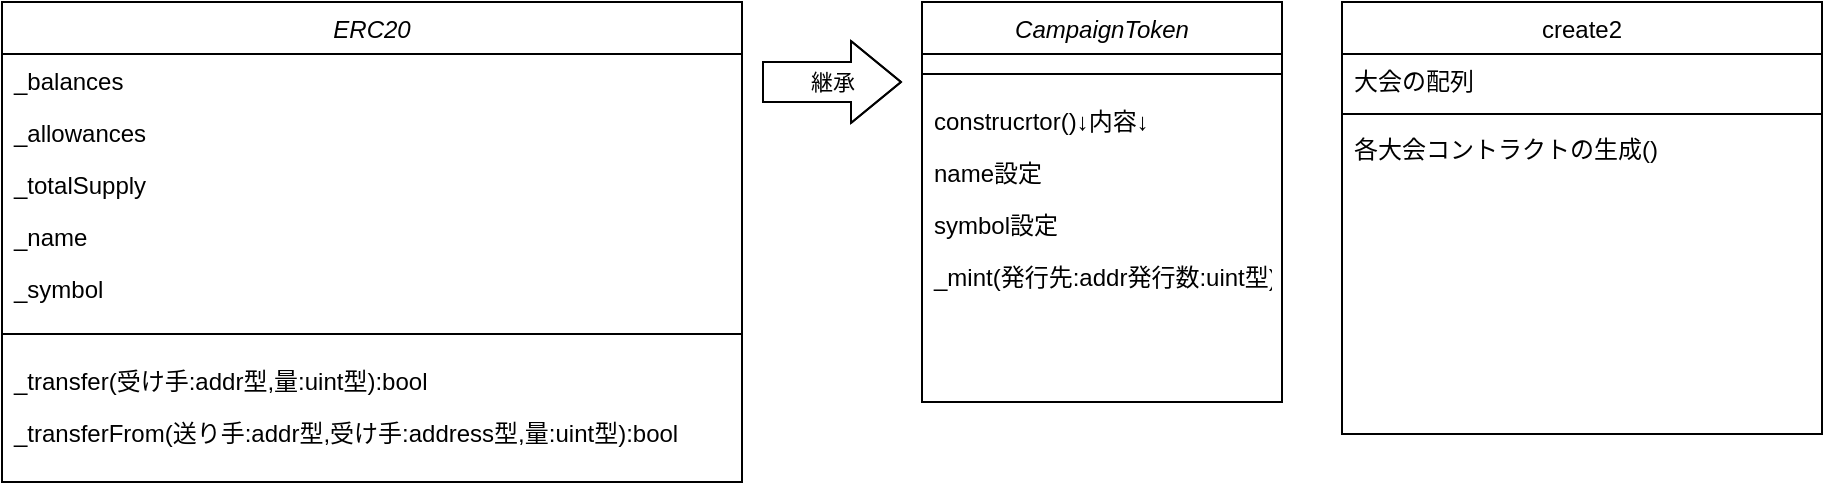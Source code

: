 <mxfile version="16.4.5" type="github">
  <diagram id="C5RBs43oDa-KdzZeNtuy" name="Page-1">
    <mxGraphModel dx="946" dy="504" grid="1" gridSize="10" guides="1" tooltips="1" connect="1" arrows="1" fold="1" page="1" pageScale="1" pageWidth="583" pageHeight="827" math="0" shadow="0">
      <root>
        <mxCell id="WIyWlLk6GJQsqaUBKTNV-0" />
        <mxCell id="WIyWlLk6GJQsqaUBKTNV-1" parent="WIyWlLk6GJQsqaUBKTNV-0" />
        <mxCell id="zkfFHV4jXpPFQw0GAbJ--0" value="CampaignToken" style="swimlane;fontStyle=2;align=center;verticalAlign=top;childLayout=stackLayout;horizontal=1;startSize=26;horizontalStack=0;resizeParent=1;resizeLast=0;collapsible=1;marginBottom=0;rounded=0;shadow=0;strokeWidth=1;" parent="WIyWlLk6GJQsqaUBKTNV-1" vertex="1">
          <mxGeometry x="480" y="40" width="180" height="200" as="geometry">
            <mxRectangle x="230" y="140" width="160" height="26" as="alternateBounds" />
          </mxGeometry>
        </mxCell>
        <mxCell id="zkfFHV4jXpPFQw0GAbJ--4" value="" style="line;html=1;strokeWidth=1;align=left;verticalAlign=middle;spacingTop=-1;spacingLeft=3;spacingRight=3;rotatable=0;labelPosition=right;points=[];portConstraint=eastwest;" parent="zkfFHV4jXpPFQw0GAbJ--0" vertex="1">
          <mxGeometry y="26" width="180" height="20" as="geometry" />
        </mxCell>
        <mxCell id="sXOqod5YsUQpEIznUET0-0" value="construcrtor()↓内容↓" style="text;align=left;verticalAlign=top;spacingLeft=4;spacingRight=4;overflow=hidden;rotatable=0;points=[[0,0.5],[1,0.5]];portConstraint=eastwest;" vertex="1" parent="zkfFHV4jXpPFQw0GAbJ--0">
          <mxGeometry y="46" width="180" height="26" as="geometry" />
        </mxCell>
        <mxCell id="sXOqod5YsUQpEIznUET0-14" value="name設定" style="text;align=left;verticalAlign=top;spacingLeft=4;spacingRight=4;overflow=hidden;rotatable=0;points=[[0,0.5],[1,0.5]];portConstraint=eastwest;" vertex="1" parent="zkfFHV4jXpPFQw0GAbJ--0">
          <mxGeometry y="72" width="180" height="26" as="geometry" />
        </mxCell>
        <mxCell id="sXOqod5YsUQpEIznUET0-15" value="symbol設定" style="text;align=left;verticalAlign=top;spacingLeft=4;spacingRight=4;overflow=hidden;rotatable=0;points=[[0,0.5],[1,0.5]];portConstraint=eastwest;" vertex="1" parent="zkfFHV4jXpPFQw0GAbJ--0">
          <mxGeometry y="98" width="180" height="26" as="geometry" />
        </mxCell>
        <mxCell id="sXOqod5YsUQpEIznUET0-16" value="_mint(発行先:addr発行数:uint型)" style="text;align=left;verticalAlign=top;spacingLeft=4;spacingRight=4;overflow=hidden;rotatable=0;points=[[0,0.5],[1,0.5]];portConstraint=eastwest;" vertex="1" parent="zkfFHV4jXpPFQw0GAbJ--0">
          <mxGeometry y="124" width="180" height="26" as="geometry" />
        </mxCell>
        <mxCell id="zkfFHV4jXpPFQw0GAbJ--17" value="create2" style="swimlane;fontStyle=0;align=center;verticalAlign=top;childLayout=stackLayout;horizontal=1;startSize=26;horizontalStack=0;resizeParent=1;resizeLast=0;collapsible=1;marginBottom=0;rounded=0;shadow=0;strokeWidth=1;" parent="WIyWlLk6GJQsqaUBKTNV-1" vertex="1">
          <mxGeometry x="690" y="40" width="240" height="216" as="geometry">
            <mxRectangle x="550" y="140" width="160" height="26" as="alternateBounds" />
          </mxGeometry>
        </mxCell>
        <mxCell id="zkfFHV4jXpPFQw0GAbJ--18" value="大会の配列" style="text;align=left;verticalAlign=top;spacingLeft=4;spacingRight=4;overflow=hidden;rotatable=0;points=[[0,0.5],[1,0.5]];portConstraint=eastwest;" parent="zkfFHV4jXpPFQw0GAbJ--17" vertex="1">
          <mxGeometry y="26" width="240" height="26" as="geometry" />
        </mxCell>
        <mxCell id="zkfFHV4jXpPFQw0GAbJ--23" value="" style="line;html=1;strokeWidth=1;align=left;verticalAlign=middle;spacingTop=-1;spacingLeft=3;spacingRight=3;rotatable=0;labelPosition=right;points=[];portConstraint=eastwest;" parent="zkfFHV4jXpPFQw0GAbJ--17" vertex="1">
          <mxGeometry y="52" width="240" height="8" as="geometry" />
        </mxCell>
        <mxCell id="zkfFHV4jXpPFQw0GAbJ--24" value="各大会コントラクトの生成()" style="text;align=left;verticalAlign=top;spacingLeft=4;spacingRight=4;overflow=hidden;rotatable=0;points=[[0,0.5],[1,0.5]];portConstraint=eastwest;" parent="zkfFHV4jXpPFQw0GAbJ--17" vertex="1">
          <mxGeometry y="60" width="240" height="26" as="geometry" />
        </mxCell>
        <mxCell id="sXOqod5YsUQpEIznUET0-1" value="ERC20" style="swimlane;fontStyle=2;align=center;verticalAlign=top;childLayout=stackLayout;horizontal=1;startSize=26;horizontalStack=0;resizeParent=1;resizeLast=0;collapsible=1;marginBottom=0;rounded=0;shadow=0;strokeWidth=1;" vertex="1" parent="WIyWlLk6GJQsqaUBKTNV-1">
          <mxGeometry x="20" y="40" width="370" height="240" as="geometry">
            <mxRectangle x="230" y="140" width="160" height="26" as="alternateBounds" />
          </mxGeometry>
        </mxCell>
        <mxCell id="sXOqod5YsUQpEIznUET0-5" value="_balances" style="text;align=left;verticalAlign=top;spacingLeft=4;spacingRight=4;overflow=hidden;rotatable=0;points=[[0,0.5],[1,0.5]];portConstraint=eastwest;" vertex="1" parent="sXOqod5YsUQpEIznUET0-1">
          <mxGeometry y="26" width="370" height="26" as="geometry" />
        </mxCell>
        <mxCell id="sXOqod5YsUQpEIznUET0-4" value="_allowances" style="text;align=left;verticalAlign=top;spacingLeft=4;spacingRight=4;overflow=hidden;rotatable=0;points=[[0,0.5],[1,0.5]];portConstraint=eastwest;" vertex="1" parent="sXOqod5YsUQpEIznUET0-1">
          <mxGeometry y="52" width="370" height="26" as="geometry" />
        </mxCell>
        <mxCell id="sXOqod5YsUQpEIznUET0-6" value="_totalSupply" style="text;align=left;verticalAlign=top;spacingLeft=4;spacingRight=4;overflow=hidden;rotatable=0;points=[[0,0.5],[1,0.5]];portConstraint=eastwest;" vertex="1" parent="sXOqod5YsUQpEIznUET0-1">
          <mxGeometry y="78" width="370" height="26" as="geometry" />
        </mxCell>
        <mxCell id="sXOqod5YsUQpEIznUET0-7" value="_name" style="text;align=left;verticalAlign=top;spacingLeft=4;spacingRight=4;overflow=hidden;rotatable=0;points=[[0,0.5],[1,0.5]];portConstraint=eastwest;" vertex="1" parent="sXOqod5YsUQpEIznUET0-1">
          <mxGeometry y="104" width="370" height="26" as="geometry" />
        </mxCell>
        <mxCell id="sXOqod5YsUQpEIznUET0-8" value="_symbol" style="text;align=left;verticalAlign=top;spacingLeft=4;spacingRight=4;overflow=hidden;rotatable=0;points=[[0,0.5],[1,0.5]];portConstraint=eastwest;" vertex="1" parent="sXOqod5YsUQpEIznUET0-1">
          <mxGeometry y="130" width="370" height="26" as="geometry" />
        </mxCell>
        <mxCell id="sXOqod5YsUQpEIznUET0-2" value="" style="line;html=1;strokeWidth=1;align=left;verticalAlign=middle;spacingTop=-1;spacingLeft=3;spacingRight=3;rotatable=0;labelPosition=right;points=[];portConstraint=eastwest;" vertex="1" parent="sXOqod5YsUQpEIznUET0-1">
          <mxGeometry y="156" width="370" height="20" as="geometry" />
        </mxCell>
        <mxCell id="sXOqod5YsUQpEIznUET0-11" value="_transfer(受け手:addr型,量:uint型):bool" style="text;align=left;verticalAlign=top;spacingLeft=4;spacingRight=4;overflow=hidden;rotatable=0;points=[[0,0.5],[1,0.5]];portConstraint=eastwest;" vertex="1" parent="sXOqod5YsUQpEIznUET0-1">
          <mxGeometry y="176" width="370" height="26" as="geometry" />
        </mxCell>
        <mxCell id="sXOqod5YsUQpEIznUET0-12" value="_transferFrom(送り手:addr型,受け手:address型,量:uint型):bool" style="text;align=left;verticalAlign=top;spacingLeft=4;spacingRight=4;overflow=hidden;rotatable=0;points=[[0,0.5],[1,0.5]];portConstraint=eastwest;" vertex="1" parent="sXOqod5YsUQpEIznUET0-1">
          <mxGeometry y="202" width="370" height="26" as="geometry" />
        </mxCell>
        <mxCell id="sXOqod5YsUQpEIznUET0-13" value="継承" style="shape=flexArrow;endArrow=classic;html=1;rounded=0;width=20;endSize=8;" edge="1" parent="WIyWlLk6GJQsqaUBKTNV-1">
          <mxGeometry width="50" height="50" relative="1" as="geometry">
            <mxPoint x="400" y="80" as="sourcePoint" />
            <mxPoint x="470" y="80" as="targetPoint" />
            <Array as="points">
              <mxPoint x="430" y="80" />
            </Array>
          </mxGeometry>
        </mxCell>
      </root>
    </mxGraphModel>
  </diagram>
</mxfile>
